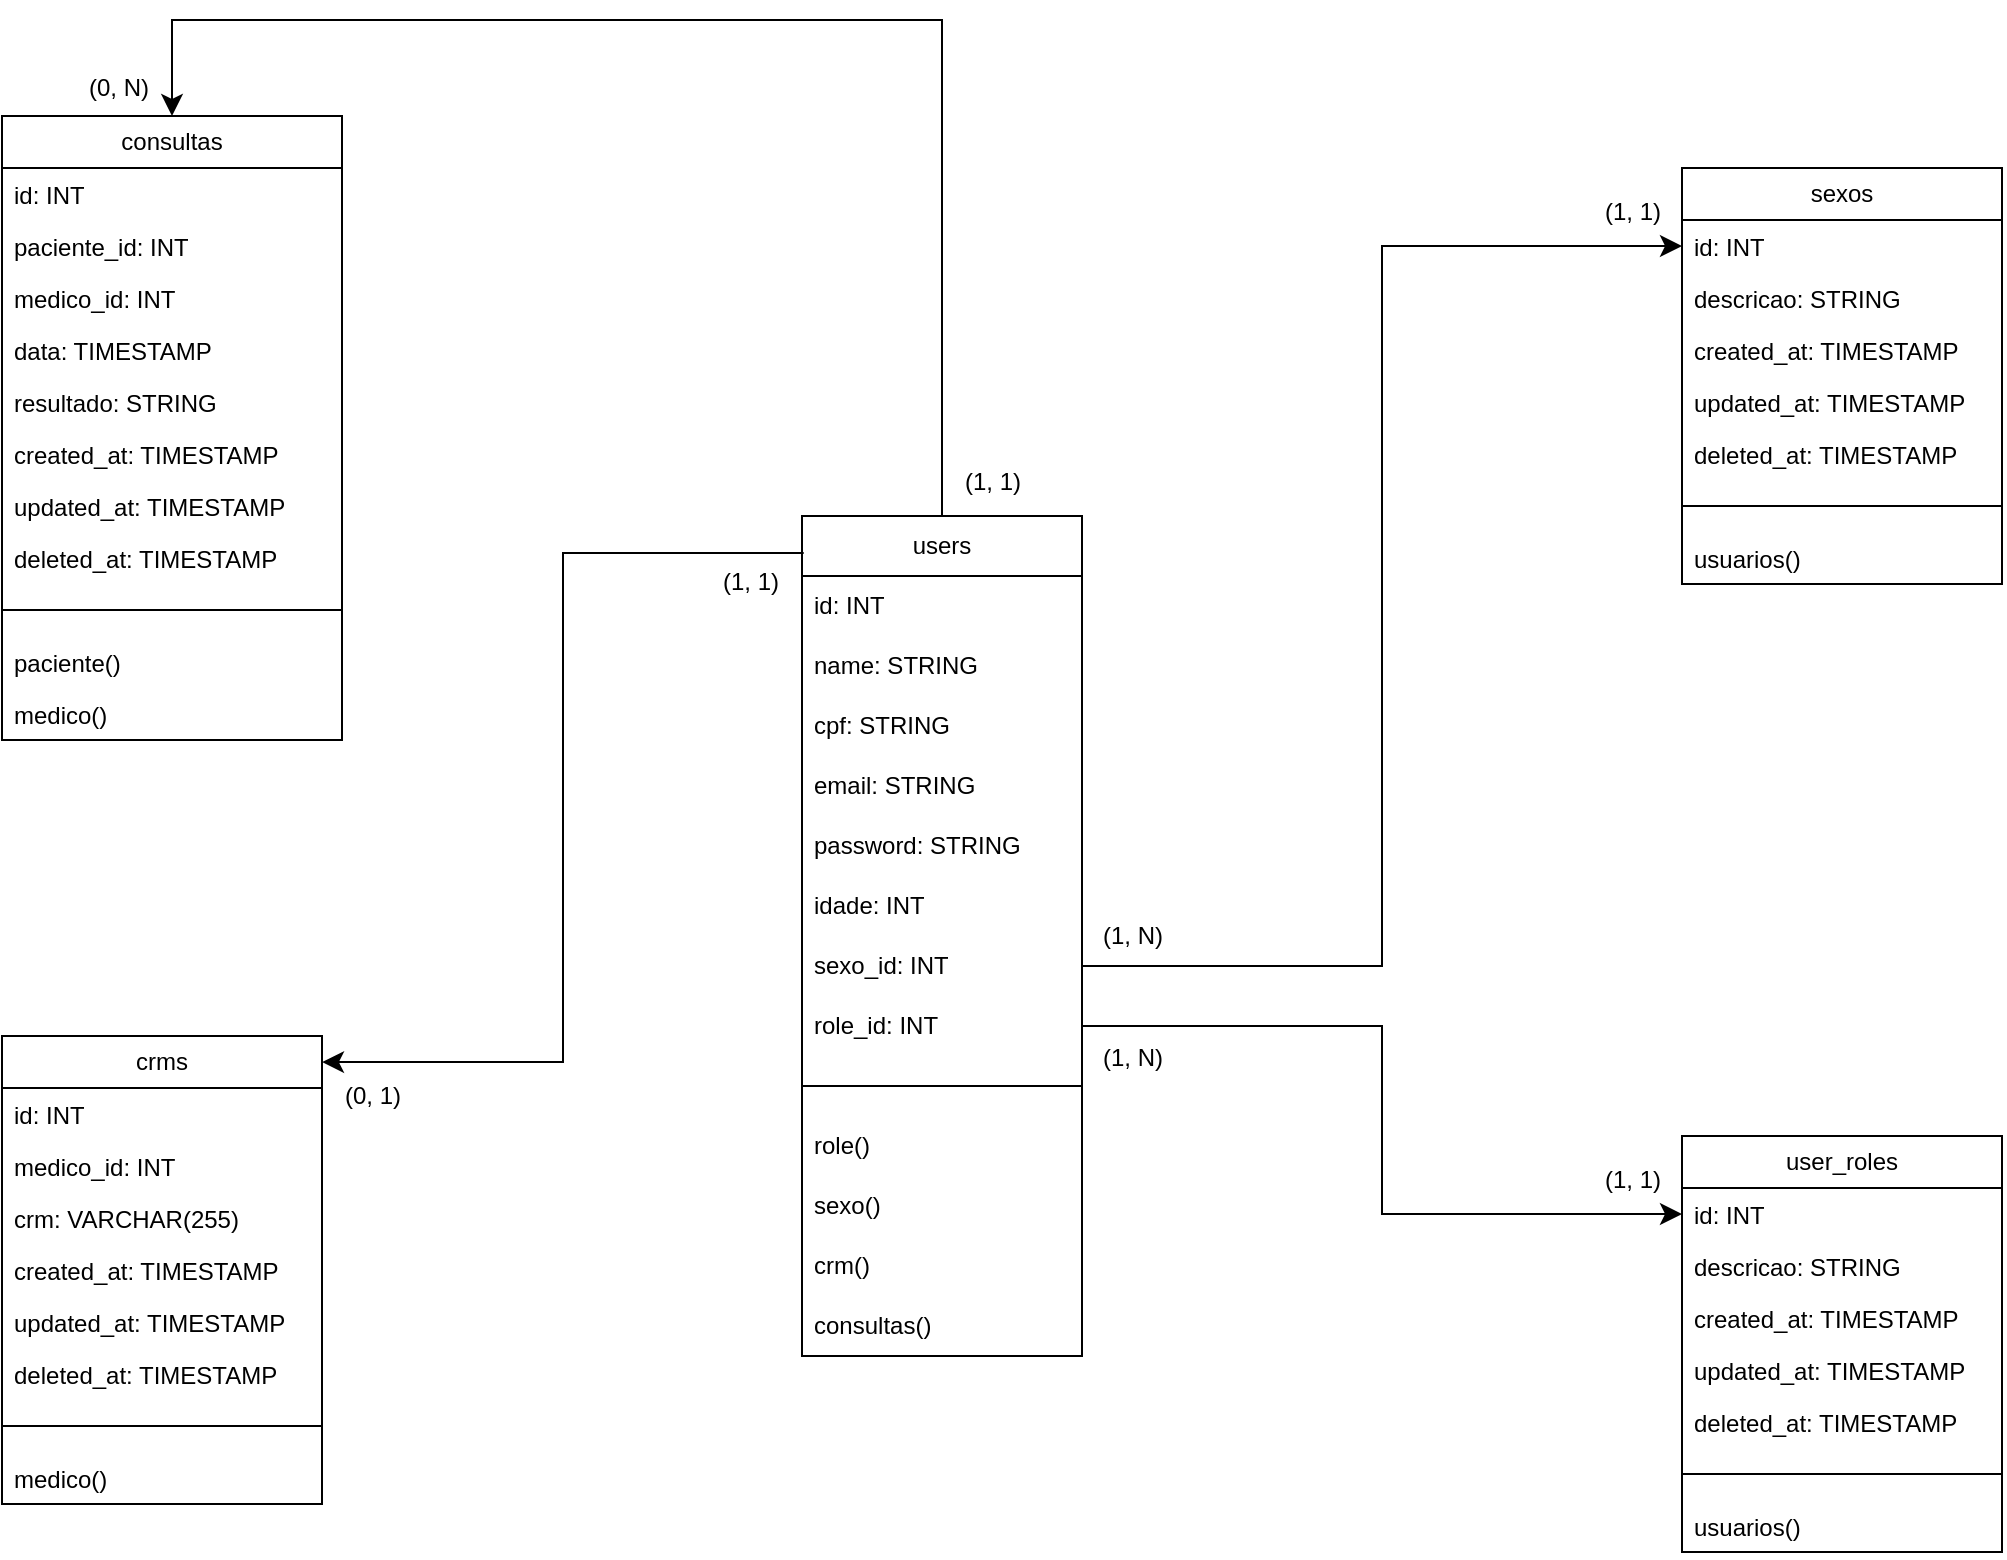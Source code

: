 <mxfile version="27.0.9">
  <diagram name="Page-1" id="pZWq86WVHsPxYU8sGPRG">
    <mxGraphModel dx="1338" dy="578" grid="1" gridSize="10" guides="1" tooltips="1" connect="1" arrows="1" fold="1" page="1" pageScale="1" pageWidth="1920" pageHeight="1200" math="0" shadow="0">
      <root>
        <mxCell id="0" />
        <mxCell id="1" parent="0" />
        <mxCell id="VoGr07nbjzAvGtejG4YY-65" value="users" style="swimlane;fontStyle=0;childLayout=stackLayout;horizontal=1;startSize=30;horizontalStack=0;resizeParent=1;resizeParentMax=0;resizeLast=0;collapsible=1;marginBottom=0;whiteSpace=wrap;html=1;" parent="1" vertex="1">
          <mxGeometry x="644" y="478" width="140" height="420" as="geometry" />
        </mxCell>
        <mxCell id="VoGr07nbjzAvGtejG4YY-66" value="id: INT" style="text;strokeColor=none;fillColor=none;align=left;verticalAlign=middle;spacingLeft=4;spacingRight=4;overflow=hidden;points=[[0,0.5],[1,0.5]];portConstraint=eastwest;rotatable=0;whiteSpace=wrap;html=1;" parent="VoGr07nbjzAvGtejG4YY-65" vertex="1">
          <mxGeometry y="30" width="140" height="30" as="geometry" />
        </mxCell>
        <mxCell id="VoGr07nbjzAvGtejG4YY-67" value="name: STRING" style="text;strokeColor=none;fillColor=none;align=left;verticalAlign=middle;spacingLeft=4;spacingRight=4;overflow=hidden;points=[[0,0.5],[1,0.5]];portConstraint=eastwest;rotatable=0;whiteSpace=wrap;html=1;" parent="VoGr07nbjzAvGtejG4YY-65" vertex="1">
          <mxGeometry y="60" width="140" height="30" as="geometry" />
        </mxCell>
        <mxCell id="VoGr07nbjzAvGtejG4YY-68" value="cpf: STRING" style="text;strokeColor=none;fillColor=none;align=left;verticalAlign=middle;spacingLeft=4;spacingRight=4;overflow=hidden;points=[[0,0.5],[1,0.5]];portConstraint=eastwest;rotatable=0;whiteSpace=wrap;html=1;" parent="VoGr07nbjzAvGtejG4YY-65" vertex="1">
          <mxGeometry y="90" width="140" height="30" as="geometry" />
        </mxCell>
        <mxCell id="VoGr07nbjzAvGtejG4YY-69" value="email: STRING" style="text;strokeColor=none;fillColor=none;align=left;verticalAlign=middle;spacingLeft=4;spacingRight=4;overflow=hidden;points=[[0,0.5],[1,0.5]];portConstraint=eastwest;rotatable=0;whiteSpace=wrap;html=1;" parent="VoGr07nbjzAvGtejG4YY-65" vertex="1">
          <mxGeometry y="120" width="140" height="30" as="geometry" />
        </mxCell>
        <mxCell id="VoGr07nbjzAvGtejG4YY-70" value="password: STRING" style="text;strokeColor=none;fillColor=none;align=left;verticalAlign=middle;spacingLeft=4;spacingRight=4;overflow=hidden;points=[[0,0.5],[1,0.5]];portConstraint=eastwest;rotatable=0;whiteSpace=wrap;html=1;" parent="VoGr07nbjzAvGtejG4YY-65" vertex="1">
          <mxGeometry y="150" width="140" height="30" as="geometry" />
        </mxCell>
        <mxCell id="VoGr07nbjzAvGtejG4YY-71" value="idade: INT" style="text;strokeColor=none;fillColor=none;align=left;verticalAlign=middle;spacingLeft=4;spacingRight=4;overflow=hidden;points=[[0,0.5],[1,0.5]];portConstraint=eastwest;rotatable=0;whiteSpace=wrap;html=1;" parent="VoGr07nbjzAvGtejG4YY-65" vertex="1">
          <mxGeometry y="180" width="140" height="30" as="geometry" />
        </mxCell>
        <mxCell id="VoGr07nbjzAvGtejG4YY-73" value="sexo_id: INT" style="text;strokeColor=none;fillColor=none;align=left;verticalAlign=middle;spacingLeft=4;spacingRight=4;overflow=hidden;points=[[0,0.5],[1,0.5]];portConstraint=eastwest;rotatable=0;whiteSpace=wrap;html=1;" parent="VoGr07nbjzAvGtejG4YY-65" vertex="1">
          <mxGeometry y="210" width="140" height="30" as="geometry" />
        </mxCell>
        <mxCell id="Zyxz280O6N7lEOiK9xTT-1" value="role_id: INT" style="text;strokeColor=none;fillColor=none;align=left;verticalAlign=middle;spacingLeft=4;spacingRight=4;overflow=hidden;points=[[0,0.5],[1,0.5]];portConstraint=eastwest;rotatable=0;whiteSpace=wrap;html=1;" parent="VoGr07nbjzAvGtejG4YY-65" vertex="1">
          <mxGeometry y="240" width="140" height="30" as="geometry" />
        </mxCell>
        <mxCell id="zSDbfxXB-dN1QVfBuk7n-27" style="text;strokeColor=none;fillColor=none;align=left;verticalAlign=middle;spacingLeft=4;spacingRight=4;overflow=hidden;points=[[0,0.5],[1,0.5]];portConstraint=eastwest;rotatable=0;whiteSpace=wrap;html=1;" vertex="1" parent="VoGr07nbjzAvGtejG4YY-65">
          <mxGeometry y="270" width="140" height="30" as="geometry" />
        </mxCell>
        <mxCell id="zSDbfxXB-dN1QVfBuk7n-32" value="role()" style="text;strokeColor=none;fillColor=none;align=left;verticalAlign=middle;spacingLeft=4;spacingRight=4;overflow=hidden;points=[[0,0.5],[1,0.5]];portConstraint=eastwest;rotatable=0;whiteSpace=wrap;html=1;" vertex="1" parent="VoGr07nbjzAvGtejG4YY-65">
          <mxGeometry y="300" width="140" height="30" as="geometry" />
        </mxCell>
        <mxCell id="zSDbfxXB-dN1QVfBuk7n-31" value="sexo()" style="text;strokeColor=none;fillColor=none;align=left;verticalAlign=middle;spacingLeft=4;spacingRight=4;overflow=hidden;points=[[0,0.5],[1,0.5]];portConstraint=eastwest;rotatable=0;whiteSpace=wrap;html=1;" vertex="1" parent="VoGr07nbjzAvGtejG4YY-65">
          <mxGeometry y="330" width="140" height="30" as="geometry" />
        </mxCell>
        <mxCell id="zSDbfxXB-dN1QVfBuk7n-30" value="crm()" style="text;strokeColor=none;fillColor=none;align=left;verticalAlign=middle;spacingLeft=4;spacingRight=4;overflow=hidden;points=[[0,0.5],[1,0.5]];portConstraint=eastwest;rotatable=0;whiteSpace=wrap;html=1;" vertex="1" parent="VoGr07nbjzAvGtejG4YY-65">
          <mxGeometry y="360" width="140" height="30" as="geometry" />
        </mxCell>
        <mxCell id="zSDbfxXB-dN1QVfBuk7n-29" value="consultas()" style="text;strokeColor=none;fillColor=none;align=left;verticalAlign=middle;spacingLeft=4;spacingRight=4;overflow=hidden;points=[[0,0.5],[1,0.5]];portConstraint=eastwest;rotatable=0;whiteSpace=wrap;html=1;" vertex="1" parent="VoGr07nbjzAvGtejG4YY-65">
          <mxGeometry y="390" width="140" height="30" as="geometry" />
        </mxCell>
        <mxCell id="zSDbfxXB-dN1QVfBuk7n-28" value="" style="endArrow=none;html=1;rounded=0;exitX=0;exitY=0.5;exitDx=0;exitDy=0;entryX=1;entryY=0.5;entryDx=0;entryDy=0;" edge="1" parent="VoGr07nbjzAvGtejG4YY-65" source="zSDbfxXB-dN1QVfBuk7n-27" target="zSDbfxXB-dN1QVfBuk7n-27">
          <mxGeometry width="50" height="50" relative="1" as="geometry">
            <mxPoint x="470" y="396" as="sourcePoint" />
            <mxPoint x="520" y="346" as="targetPoint" />
          </mxGeometry>
        </mxCell>
        <mxCell id="8RClp5dHiq34Oh_dBMNy-31" value="consultas" style="swimlane;fontStyle=0;childLayout=stackLayout;horizontal=1;startSize=26;fillColor=none;horizontalStack=0;resizeParent=1;resizeParentMax=0;resizeLast=0;collapsible=1;marginBottom=0;whiteSpace=wrap;html=1;" parent="1" vertex="1">
          <mxGeometry x="244" y="278" width="170" height="312" as="geometry" />
        </mxCell>
        <mxCell id="8RClp5dHiq34Oh_dBMNy-32" value="id: INT" style="text;strokeColor=none;fillColor=none;align=left;verticalAlign=top;spacingLeft=4;spacingRight=4;overflow=hidden;rotatable=0;points=[[0,0.5],[1,0.5]];portConstraint=eastwest;whiteSpace=wrap;html=1;" parent="8RClp5dHiq34Oh_dBMNy-31" vertex="1">
          <mxGeometry y="26" width="170" height="26" as="geometry" />
        </mxCell>
        <mxCell id="8RClp5dHiq34Oh_dBMNy-33" value="paciente_id: INT" style="text;strokeColor=none;fillColor=none;align=left;verticalAlign=top;spacingLeft=4;spacingRight=4;overflow=hidden;rotatable=0;points=[[0,0.5],[1,0.5]];portConstraint=eastwest;whiteSpace=wrap;html=1;" parent="8RClp5dHiq34Oh_dBMNy-31" vertex="1">
          <mxGeometry y="52" width="170" height="26" as="geometry" />
        </mxCell>
        <mxCell id="8RClp5dHiq34Oh_dBMNy-34" value="medico_id: INT" style="text;strokeColor=none;fillColor=none;align=left;verticalAlign=top;spacingLeft=4;spacingRight=4;overflow=hidden;rotatable=0;points=[[0,0.5],[1,0.5]];portConstraint=eastwest;whiteSpace=wrap;html=1;" parent="8RClp5dHiq34Oh_dBMNy-31" vertex="1">
          <mxGeometry y="78" width="170" height="26" as="geometry" />
        </mxCell>
        <mxCell id="8RClp5dHiq34Oh_dBMNy-36" value="data: TIMESTAMP" style="text;strokeColor=none;fillColor=none;align=left;verticalAlign=top;spacingLeft=4;spacingRight=4;overflow=hidden;rotatable=0;points=[[0,0.5],[1,0.5]];portConstraint=eastwest;whiteSpace=wrap;html=1;" parent="8RClp5dHiq34Oh_dBMNy-31" vertex="1">
          <mxGeometry y="104" width="170" height="26" as="geometry" />
        </mxCell>
        <mxCell id="8RClp5dHiq34Oh_dBMNy-35" value="resultado: STRING" style="text;strokeColor=none;fillColor=none;align=left;verticalAlign=top;spacingLeft=4;spacingRight=4;overflow=hidden;rotatable=0;points=[[0,0.5],[1,0.5]];portConstraint=eastwest;whiteSpace=wrap;html=1;" parent="8RClp5dHiq34Oh_dBMNy-31" vertex="1">
          <mxGeometry y="130" width="170" height="26" as="geometry" />
        </mxCell>
        <mxCell id="zSDbfxXB-dN1QVfBuk7n-4" value="created_at: TIMESTAMP" style="text;strokeColor=none;fillColor=none;align=left;verticalAlign=top;spacingLeft=4;spacingRight=4;overflow=hidden;rotatable=0;points=[[0,0.5],[1,0.5]];portConstraint=eastwest;whiteSpace=wrap;html=1;" vertex="1" parent="8RClp5dHiq34Oh_dBMNy-31">
          <mxGeometry y="156" width="170" height="26" as="geometry" />
        </mxCell>
        <mxCell id="zSDbfxXB-dN1QVfBuk7n-3" value="updated_at: TIMESTAMP" style="text;strokeColor=none;fillColor=none;align=left;verticalAlign=top;spacingLeft=4;spacingRight=4;overflow=hidden;rotatable=0;points=[[0,0.5],[1,0.5]];portConstraint=eastwest;whiteSpace=wrap;html=1;" vertex="1" parent="8RClp5dHiq34Oh_dBMNy-31">
          <mxGeometry y="182" width="170" height="26" as="geometry" />
        </mxCell>
        <mxCell id="zSDbfxXB-dN1QVfBuk7n-2" value="deleted_at: TIMESTAMP" style="text;strokeColor=none;fillColor=none;align=left;verticalAlign=top;spacingLeft=4;spacingRight=4;overflow=hidden;rotatable=0;points=[[0,0.5],[1,0.5]];portConstraint=eastwest;whiteSpace=wrap;html=1;" vertex="1" parent="8RClp5dHiq34Oh_dBMNy-31">
          <mxGeometry y="208" width="170" height="26" as="geometry" />
        </mxCell>
        <mxCell id="zSDbfxXB-dN1QVfBuk7n-36" style="text;strokeColor=none;fillColor=none;align=left;verticalAlign=top;spacingLeft=4;spacingRight=4;overflow=hidden;rotatable=0;points=[[0,0.5],[1,0.5]];portConstraint=eastwest;whiteSpace=wrap;html=1;" vertex="1" parent="8RClp5dHiq34Oh_dBMNy-31">
          <mxGeometry y="234" width="170" height="26" as="geometry" />
        </mxCell>
        <mxCell id="zSDbfxXB-dN1QVfBuk7n-37" value="paciente()" style="text;strokeColor=none;fillColor=none;align=left;verticalAlign=top;spacingLeft=4;spacingRight=4;overflow=hidden;rotatable=0;points=[[0,0.5],[1,0.5]];portConstraint=eastwest;whiteSpace=wrap;html=1;" vertex="1" parent="8RClp5dHiq34Oh_dBMNy-31">
          <mxGeometry y="260" width="170" height="26" as="geometry" />
        </mxCell>
        <mxCell id="zSDbfxXB-dN1QVfBuk7n-38" value="medico()" style="text;strokeColor=none;fillColor=none;align=left;verticalAlign=top;spacingLeft=4;spacingRight=4;overflow=hidden;rotatable=0;points=[[0,0.5],[1,0.5]];portConstraint=eastwest;whiteSpace=wrap;html=1;" vertex="1" parent="8RClp5dHiq34Oh_dBMNy-31">
          <mxGeometry y="286" width="170" height="26" as="geometry" />
        </mxCell>
        <mxCell id="zSDbfxXB-dN1QVfBuk7n-39" value="" style="endArrow=none;html=1;rounded=0;exitX=0;exitY=0.5;exitDx=0;exitDy=0;entryX=1;entryY=0.5;entryDx=0;entryDy=0;" edge="1" parent="8RClp5dHiq34Oh_dBMNy-31" source="zSDbfxXB-dN1QVfBuk7n-36" target="zSDbfxXB-dN1QVfBuk7n-36">
          <mxGeometry width="50" height="50" relative="1" as="geometry">
            <mxPoint x="10" y="240" as="sourcePoint" />
            <mxPoint x="60" y="190" as="targetPoint" />
          </mxGeometry>
        </mxCell>
        <mxCell id="0jo7nzyhVkATF3KCMpKe-1" value="sexos" style="swimlane;fontStyle=0;childLayout=stackLayout;horizontal=1;startSize=26;fillColor=none;horizontalStack=0;resizeParent=1;resizeParentMax=0;resizeLast=0;collapsible=1;marginBottom=0;whiteSpace=wrap;html=1;" parent="1" vertex="1">
          <mxGeometry x="1084" y="304" width="160" height="208" as="geometry" />
        </mxCell>
        <mxCell id="0jo7nzyhVkATF3KCMpKe-2" value="id: INT" style="text;strokeColor=none;fillColor=none;align=left;verticalAlign=top;spacingLeft=4;spacingRight=4;overflow=hidden;rotatable=0;points=[[0,0.5],[1,0.5]];portConstraint=eastwest;whiteSpace=wrap;html=1;" parent="0jo7nzyhVkATF3KCMpKe-1" vertex="1">
          <mxGeometry y="26" width="160" height="26" as="geometry" />
        </mxCell>
        <mxCell id="0jo7nzyhVkATF3KCMpKe-3" value="descricao: STRING" style="text;strokeColor=none;fillColor=none;align=left;verticalAlign=top;spacingLeft=4;spacingRight=4;overflow=hidden;rotatable=0;points=[[0,0.5],[1,0.5]];portConstraint=eastwest;whiteSpace=wrap;html=1;" parent="0jo7nzyhVkATF3KCMpKe-1" vertex="1">
          <mxGeometry y="52" width="160" height="26" as="geometry" />
        </mxCell>
        <mxCell id="zSDbfxXB-dN1QVfBuk7n-14" value="created_at: TIMESTAMP" style="text;strokeColor=none;fillColor=none;align=left;verticalAlign=top;spacingLeft=4;spacingRight=4;overflow=hidden;rotatable=0;points=[[0,0.5],[1,0.5]];portConstraint=eastwest;whiteSpace=wrap;html=1;" vertex="1" parent="0jo7nzyhVkATF3KCMpKe-1">
          <mxGeometry y="78" width="160" height="26" as="geometry" />
        </mxCell>
        <mxCell id="zSDbfxXB-dN1QVfBuk7n-13" value="updated_at: TIMESTAMP" style="text;strokeColor=none;fillColor=none;align=left;verticalAlign=top;spacingLeft=4;spacingRight=4;overflow=hidden;rotatable=0;points=[[0,0.5],[1,0.5]];portConstraint=eastwest;whiteSpace=wrap;html=1;" vertex="1" parent="0jo7nzyhVkATF3KCMpKe-1">
          <mxGeometry y="104" width="160" height="26" as="geometry" />
        </mxCell>
        <mxCell id="zSDbfxXB-dN1QVfBuk7n-12" value="deleted_at: TIMESTAMP" style="text;strokeColor=none;fillColor=none;align=left;verticalAlign=top;spacingLeft=4;spacingRight=4;overflow=hidden;rotatable=0;points=[[0,0.5],[1,0.5]];portConstraint=eastwest;whiteSpace=wrap;html=1;" vertex="1" parent="0jo7nzyhVkATF3KCMpKe-1">
          <mxGeometry y="130" width="160" height="26" as="geometry" />
        </mxCell>
        <mxCell id="zSDbfxXB-dN1QVfBuk7n-24" style="text;strokeColor=none;fillColor=none;align=left;verticalAlign=top;spacingLeft=4;spacingRight=4;overflow=hidden;rotatable=0;points=[[0,0.5],[1,0.5]];portConstraint=eastwest;whiteSpace=wrap;html=1;" vertex="1" parent="0jo7nzyhVkATF3KCMpKe-1">
          <mxGeometry y="156" width="160" height="26" as="geometry" />
        </mxCell>
        <mxCell id="zSDbfxXB-dN1QVfBuk7n-26" value="usuarios()" style="text;strokeColor=none;fillColor=none;align=left;verticalAlign=top;spacingLeft=4;spacingRight=4;overflow=hidden;rotatable=0;points=[[0,0.5],[1,0.5]];portConstraint=eastwest;whiteSpace=wrap;html=1;" vertex="1" parent="0jo7nzyhVkATF3KCMpKe-1">
          <mxGeometry y="182" width="160" height="26" as="geometry" />
        </mxCell>
        <mxCell id="zSDbfxXB-dN1QVfBuk7n-25" value="" style="endArrow=none;html=1;rounded=0;exitX=0;exitY=0.5;exitDx=0;exitDy=0;entryX=1;entryY=0.5;entryDx=0;entryDy=0;" edge="1" parent="0jo7nzyhVkATF3KCMpKe-1" source="zSDbfxXB-dN1QVfBuk7n-24" target="zSDbfxXB-dN1QVfBuk7n-24">
          <mxGeometry width="50" height="50" relative="1" as="geometry">
            <mxPoint x="400" y="40" as="sourcePoint" />
            <mxPoint x="450" y="-10" as="targetPoint" />
          </mxGeometry>
        </mxCell>
        <mxCell id="zSDbfxXB-dN1QVfBuk7n-5" value="crms" style="swimlane;fontStyle=0;childLayout=stackLayout;horizontal=1;startSize=26;fillColor=none;horizontalStack=0;resizeParent=1;resizeParentMax=0;resizeLast=0;collapsible=1;marginBottom=0;whiteSpace=wrap;html=1;" vertex="1" parent="1">
          <mxGeometry x="244" y="738" width="160" height="234" as="geometry" />
        </mxCell>
        <mxCell id="zSDbfxXB-dN1QVfBuk7n-6" value="id: INT" style="text;strokeColor=none;fillColor=none;align=left;verticalAlign=top;spacingLeft=4;spacingRight=4;overflow=hidden;rotatable=0;points=[[0,0.5],[1,0.5]];portConstraint=eastwest;whiteSpace=wrap;html=1;" vertex="1" parent="zSDbfxXB-dN1QVfBuk7n-5">
          <mxGeometry y="26" width="160" height="26" as="geometry" />
        </mxCell>
        <mxCell id="zSDbfxXB-dN1QVfBuk7n-7" value="medico_id: INT" style="text;strokeColor=none;fillColor=none;align=left;verticalAlign=top;spacingLeft=4;spacingRight=4;overflow=hidden;rotatable=0;points=[[0,0.5],[1,0.5]];portConstraint=eastwest;whiteSpace=wrap;html=1;" vertex="1" parent="zSDbfxXB-dN1QVfBuk7n-5">
          <mxGeometry y="52" width="160" height="26" as="geometry" />
        </mxCell>
        <mxCell id="zSDbfxXB-dN1QVfBuk7n-11" value="crm: VARCHAR(255)" style="text;strokeColor=none;fillColor=none;align=left;verticalAlign=top;spacingLeft=4;spacingRight=4;overflow=hidden;rotatable=0;points=[[0,0.5],[1,0.5]];portConstraint=eastwest;whiteSpace=wrap;html=1;" vertex="1" parent="zSDbfxXB-dN1QVfBuk7n-5">
          <mxGeometry y="78" width="160" height="26" as="geometry" />
        </mxCell>
        <mxCell id="zSDbfxXB-dN1QVfBuk7n-10" value="created_at: TIMESTAMP" style="text;strokeColor=none;fillColor=none;align=left;verticalAlign=top;spacingLeft=4;spacingRight=4;overflow=hidden;rotatable=0;points=[[0,0.5],[1,0.5]];portConstraint=eastwest;whiteSpace=wrap;html=1;" vertex="1" parent="zSDbfxXB-dN1QVfBuk7n-5">
          <mxGeometry y="104" width="160" height="26" as="geometry" />
        </mxCell>
        <mxCell id="zSDbfxXB-dN1QVfBuk7n-9" value="updated_at: TIMESTAMP" style="text;strokeColor=none;fillColor=none;align=left;verticalAlign=top;spacingLeft=4;spacingRight=4;overflow=hidden;rotatable=0;points=[[0,0.5],[1,0.5]];portConstraint=eastwest;whiteSpace=wrap;html=1;" vertex="1" parent="zSDbfxXB-dN1QVfBuk7n-5">
          <mxGeometry y="130" width="160" height="26" as="geometry" />
        </mxCell>
        <mxCell id="zSDbfxXB-dN1QVfBuk7n-8" value="deleted_at: TIMESTAMP" style="text;strokeColor=none;fillColor=none;align=left;verticalAlign=top;spacingLeft=4;spacingRight=4;overflow=hidden;rotatable=0;points=[[0,0.5],[1,0.5]];portConstraint=eastwest;whiteSpace=wrap;html=1;" vertex="1" parent="zSDbfxXB-dN1QVfBuk7n-5">
          <mxGeometry y="156" width="160" height="26" as="geometry" />
        </mxCell>
        <mxCell id="zSDbfxXB-dN1QVfBuk7n-33" style="text;strokeColor=none;fillColor=none;align=left;verticalAlign=top;spacingLeft=4;spacingRight=4;overflow=hidden;rotatable=0;points=[[0,0.5],[1,0.5]];portConstraint=eastwest;whiteSpace=wrap;html=1;" vertex="1" parent="zSDbfxXB-dN1QVfBuk7n-5">
          <mxGeometry y="182" width="160" height="26" as="geometry" />
        </mxCell>
        <mxCell id="zSDbfxXB-dN1QVfBuk7n-35" value="medico()" style="text;strokeColor=none;fillColor=none;align=left;verticalAlign=top;spacingLeft=4;spacingRight=4;overflow=hidden;rotatable=0;points=[[0,0.5],[1,0.5]];portConstraint=eastwest;whiteSpace=wrap;html=1;" vertex="1" parent="zSDbfxXB-dN1QVfBuk7n-5">
          <mxGeometry y="208" width="160" height="26" as="geometry" />
        </mxCell>
        <mxCell id="zSDbfxXB-dN1QVfBuk7n-34" value="" style="endArrow=none;html=1;rounded=0;exitX=0;exitY=0.5;exitDx=0;exitDy=0;entryX=1;entryY=0.5;entryDx=0;entryDy=0;" edge="1" parent="zSDbfxXB-dN1QVfBuk7n-5" source="zSDbfxXB-dN1QVfBuk7n-33" target="zSDbfxXB-dN1QVfBuk7n-33">
          <mxGeometry width="50" height="50" relative="1" as="geometry">
            <mxPoint x="210" y="240" as="sourcePoint" />
            <mxPoint x="260" y="190" as="targetPoint" />
          </mxGeometry>
        </mxCell>
        <mxCell id="zSDbfxXB-dN1QVfBuk7n-15" value="user_roles" style="swimlane;fontStyle=0;childLayout=stackLayout;horizontal=1;startSize=26;fillColor=none;horizontalStack=0;resizeParent=1;resizeParentMax=0;resizeLast=0;collapsible=1;marginBottom=0;whiteSpace=wrap;html=1;" vertex="1" parent="1">
          <mxGeometry x="1084" y="788" width="160" height="208" as="geometry" />
        </mxCell>
        <mxCell id="zSDbfxXB-dN1QVfBuk7n-16" value="id: INT" style="text;strokeColor=none;fillColor=none;align=left;verticalAlign=top;spacingLeft=4;spacingRight=4;overflow=hidden;rotatable=0;points=[[0,0.5],[1,0.5]];portConstraint=eastwest;whiteSpace=wrap;html=1;" vertex="1" parent="zSDbfxXB-dN1QVfBuk7n-15">
          <mxGeometry y="26" width="160" height="26" as="geometry" />
        </mxCell>
        <mxCell id="zSDbfxXB-dN1QVfBuk7n-17" value="descricao: STRING" style="text;strokeColor=none;fillColor=none;align=left;verticalAlign=top;spacingLeft=4;spacingRight=4;overflow=hidden;rotatable=0;points=[[0,0.5],[1,0.5]];portConstraint=eastwest;whiteSpace=wrap;html=1;" vertex="1" parent="zSDbfxXB-dN1QVfBuk7n-15">
          <mxGeometry y="52" width="160" height="26" as="geometry" />
        </mxCell>
        <mxCell id="zSDbfxXB-dN1QVfBuk7n-18" value="created_at: TIMESTAMP" style="text;strokeColor=none;fillColor=none;align=left;verticalAlign=top;spacingLeft=4;spacingRight=4;overflow=hidden;rotatable=0;points=[[0,0.5],[1,0.5]];portConstraint=eastwest;whiteSpace=wrap;html=1;" vertex="1" parent="zSDbfxXB-dN1QVfBuk7n-15">
          <mxGeometry y="78" width="160" height="26" as="geometry" />
        </mxCell>
        <mxCell id="zSDbfxXB-dN1QVfBuk7n-19" value="updated_at: TIMESTAMP" style="text;strokeColor=none;fillColor=none;align=left;verticalAlign=top;spacingLeft=4;spacingRight=4;overflow=hidden;rotatable=0;points=[[0,0.5],[1,0.5]];portConstraint=eastwest;whiteSpace=wrap;html=1;" vertex="1" parent="zSDbfxXB-dN1QVfBuk7n-15">
          <mxGeometry y="104" width="160" height="26" as="geometry" />
        </mxCell>
        <mxCell id="zSDbfxXB-dN1QVfBuk7n-20" value="deleted_at: TIMESTAMP" style="text;strokeColor=none;fillColor=none;align=left;verticalAlign=top;spacingLeft=4;spacingRight=4;overflow=hidden;rotatable=0;points=[[0,0.5],[1,0.5]];portConstraint=eastwest;whiteSpace=wrap;html=1;" vertex="1" parent="zSDbfxXB-dN1QVfBuk7n-15">
          <mxGeometry y="130" width="160" height="26" as="geometry" />
        </mxCell>
        <mxCell id="zSDbfxXB-dN1QVfBuk7n-21" style="text;strokeColor=none;fillColor=none;align=left;verticalAlign=top;spacingLeft=4;spacingRight=4;overflow=hidden;rotatable=0;points=[[0,0.5],[1,0.5]];portConstraint=eastwest;whiteSpace=wrap;html=1;" vertex="1" parent="zSDbfxXB-dN1QVfBuk7n-15">
          <mxGeometry y="156" width="160" height="26" as="geometry" />
        </mxCell>
        <mxCell id="zSDbfxXB-dN1QVfBuk7n-23" value="usuarios()" style="text;strokeColor=none;fillColor=none;align=left;verticalAlign=top;spacingLeft=4;spacingRight=4;overflow=hidden;rotatable=0;points=[[0,0.5],[1,0.5]];portConstraint=eastwest;whiteSpace=wrap;html=1;" vertex="1" parent="zSDbfxXB-dN1QVfBuk7n-15">
          <mxGeometry y="182" width="160" height="26" as="geometry" />
        </mxCell>
        <mxCell id="zSDbfxXB-dN1QVfBuk7n-22" value="" style="endArrow=none;html=1;rounded=0;entryX=1;entryY=0.5;entryDx=0;entryDy=0;exitX=0;exitY=0.5;exitDx=0;exitDy=0;" edge="1" parent="zSDbfxXB-dN1QVfBuk7n-15" source="zSDbfxXB-dN1QVfBuk7n-21" target="zSDbfxXB-dN1QVfBuk7n-21">
          <mxGeometry width="50" height="50" relative="1" as="geometry">
            <mxPoint y="20" as="sourcePoint" />
            <mxPoint x="50" y="-30" as="targetPoint" />
          </mxGeometry>
        </mxCell>
        <mxCell id="zSDbfxXB-dN1QVfBuk7n-42" value="" style="edgeStyle=elbowEdgeStyle;elbow=horizontal;endArrow=classic;html=1;curved=0;rounded=0;endSize=8;startSize=8;exitX=1;exitY=0.5;exitDx=0;exitDy=0;entryX=0;entryY=0.5;entryDx=0;entryDy=0;" edge="1" parent="1" source="VoGr07nbjzAvGtejG4YY-73" target="0jo7nzyhVkATF3KCMpKe-2">
          <mxGeometry width="50" height="50" relative="1" as="geometry">
            <mxPoint x="1154" y="698" as="sourcePoint" />
            <mxPoint x="1204" y="648" as="targetPoint" />
          </mxGeometry>
        </mxCell>
        <mxCell id="zSDbfxXB-dN1QVfBuk7n-43" value="(1, 1)" style="text;html=1;align=center;verticalAlign=middle;resizable=0;points=[];autosize=1;strokeColor=none;fillColor=none;" vertex="1" parent="1">
          <mxGeometry x="1034" y="311" width="50" height="30" as="geometry" />
        </mxCell>
        <mxCell id="zSDbfxXB-dN1QVfBuk7n-44" value="(1, N)" style="text;html=1;align=center;verticalAlign=middle;resizable=0;points=[];autosize=1;strokeColor=none;fillColor=none;" vertex="1" parent="1">
          <mxGeometry x="784" y="673" width="50" height="30" as="geometry" />
        </mxCell>
        <mxCell id="zSDbfxXB-dN1QVfBuk7n-46" value="" style="edgeStyle=elbowEdgeStyle;elbow=horizontal;endArrow=classic;html=1;curved=0;rounded=0;endSize=8;startSize=8;exitX=1;exitY=0.5;exitDx=0;exitDy=0;entryX=0;entryY=0.5;entryDx=0;entryDy=0;" edge="1" parent="1" source="Zyxz280O6N7lEOiK9xTT-1" target="zSDbfxXB-dN1QVfBuk7n-16">
          <mxGeometry width="50" height="50" relative="1" as="geometry">
            <mxPoint x="884" y="884" as="sourcePoint" />
            <mxPoint x="1104" y="618" as="targetPoint" />
          </mxGeometry>
        </mxCell>
        <mxCell id="zSDbfxXB-dN1QVfBuk7n-47" value="(1, 1)" style="text;html=1;align=center;verticalAlign=middle;resizable=0;points=[];autosize=1;strokeColor=none;fillColor=none;" vertex="1" parent="1">
          <mxGeometry x="1034" y="795" width="50" height="30" as="geometry" />
        </mxCell>
        <mxCell id="zSDbfxXB-dN1QVfBuk7n-48" value="(1, N)" style="text;html=1;align=center;verticalAlign=middle;resizable=0;points=[];autosize=1;strokeColor=none;fillColor=none;" vertex="1" parent="1">
          <mxGeometry x="784" y="734" width="50" height="30" as="geometry" />
        </mxCell>
        <mxCell id="zSDbfxXB-dN1QVfBuk7n-53" value="" style="edgeStyle=elbowEdgeStyle;elbow=vertical;endArrow=classic;html=1;curved=0;rounded=0;endSize=8;startSize=8;exitX=0.5;exitY=0;exitDx=0;exitDy=0;entryX=0.5;entryY=0;entryDx=0;entryDy=0;" edge="1" parent="1" source="VoGr07nbjzAvGtejG4YY-65" target="8RClp5dHiq34Oh_dBMNy-31">
          <mxGeometry width="50" height="50" relative="1" as="geometry">
            <mxPoint x="714" y="550.0" as="sourcePoint" />
            <mxPoint x="329" y="350.0" as="targetPoint" />
            <Array as="points">
              <mxPoint x="574" y="230" />
            </Array>
          </mxGeometry>
        </mxCell>
        <mxCell id="zSDbfxXB-dN1QVfBuk7n-54" value="" style="edgeStyle=elbowEdgeStyle;elbow=horizontal;endArrow=classic;html=1;curved=0;rounded=0;endSize=8;startSize=8;entryX=1;entryY=0.043;entryDx=0;entryDy=0;entryPerimeter=0;exitX=0.006;exitY=0.044;exitDx=0;exitDy=0;exitPerimeter=0;" edge="1" parent="1" source="VoGr07nbjzAvGtejG4YY-65">
          <mxGeometry width="50" height="50" relative="1" as="geometry">
            <mxPoint x="643.58" y="500.32" as="sourcePoint" />
            <mxPoint x="404" y="751.062" as="targetPoint" />
          </mxGeometry>
        </mxCell>
        <mxCell id="zSDbfxXB-dN1QVfBuk7n-81" value="(0, 1)" style="text;html=1;align=center;verticalAlign=middle;resizable=0;points=[];autosize=1;strokeColor=none;fillColor=none;" vertex="1" parent="1">
          <mxGeometry x="404" y="753" width="50" height="30" as="geometry" />
        </mxCell>
        <mxCell id="zSDbfxXB-dN1QVfBuk7n-82" value="(1, 1)" style="text;html=1;align=center;verticalAlign=middle;resizable=0;points=[];autosize=1;strokeColor=none;fillColor=none;" vertex="1" parent="1">
          <mxGeometry x="593" y="496" width="50" height="30" as="geometry" />
        </mxCell>
        <mxCell id="zSDbfxXB-dN1QVfBuk7n-83" value="(1, 1)" style="text;html=1;align=center;verticalAlign=middle;resizable=0;points=[];autosize=1;strokeColor=none;fillColor=none;" vertex="1" parent="1">
          <mxGeometry x="714" y="446" width="50" height="30" as="geometry" />
        </mxCell>
        <mxCell id="zSDbfxXB-dN1QVfBuk7n-84" value="(0, N)" style="text;html=1;align=center;verticalAlign=middle;resizable=0;points=[];autosize=1;strokeColor=none;fillColor=none;" vertex="1" parent="1">
          <mxGeometry x="277" y="249" width="50" height="30" as="geometry" />
        </mxCell>
      </root>
    </mxGraphModel>
  </diagram>
</mxfile>
